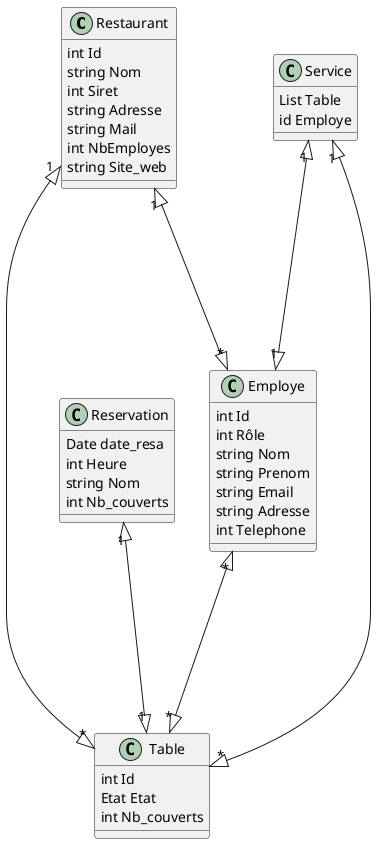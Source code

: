 @startuml Mediatheque
class  Restaurant {
    int Id
    string Nom
    int Siret
    string Adresse
    string Mail 
    int NbEmployes
    string Site_web 
}
class Employe{
    int Id
    int Rôle 
    string Nom
    string Prenom 
    string Email 
    string Adresse 
    int Telephone
}
class Reservation{
    Date date_resa
    int Heure 
    string Nom 
    int Nb_couverts
}
class Table {
    int Id 
    Etat Etat 
    int Nb_couverts
}
class Service{
    List Table
    id Employe
}

Restaurant "1" <|----|> "*" Employe
Table "*" <|----|> "1" Restaurant
Employe "*" <|----|> "*" Table
Reservation "1" <|----|> "1" Table
Service "1" <|----|> "*" Table
Service "1" <|----|> "1" Employe
@enduml
